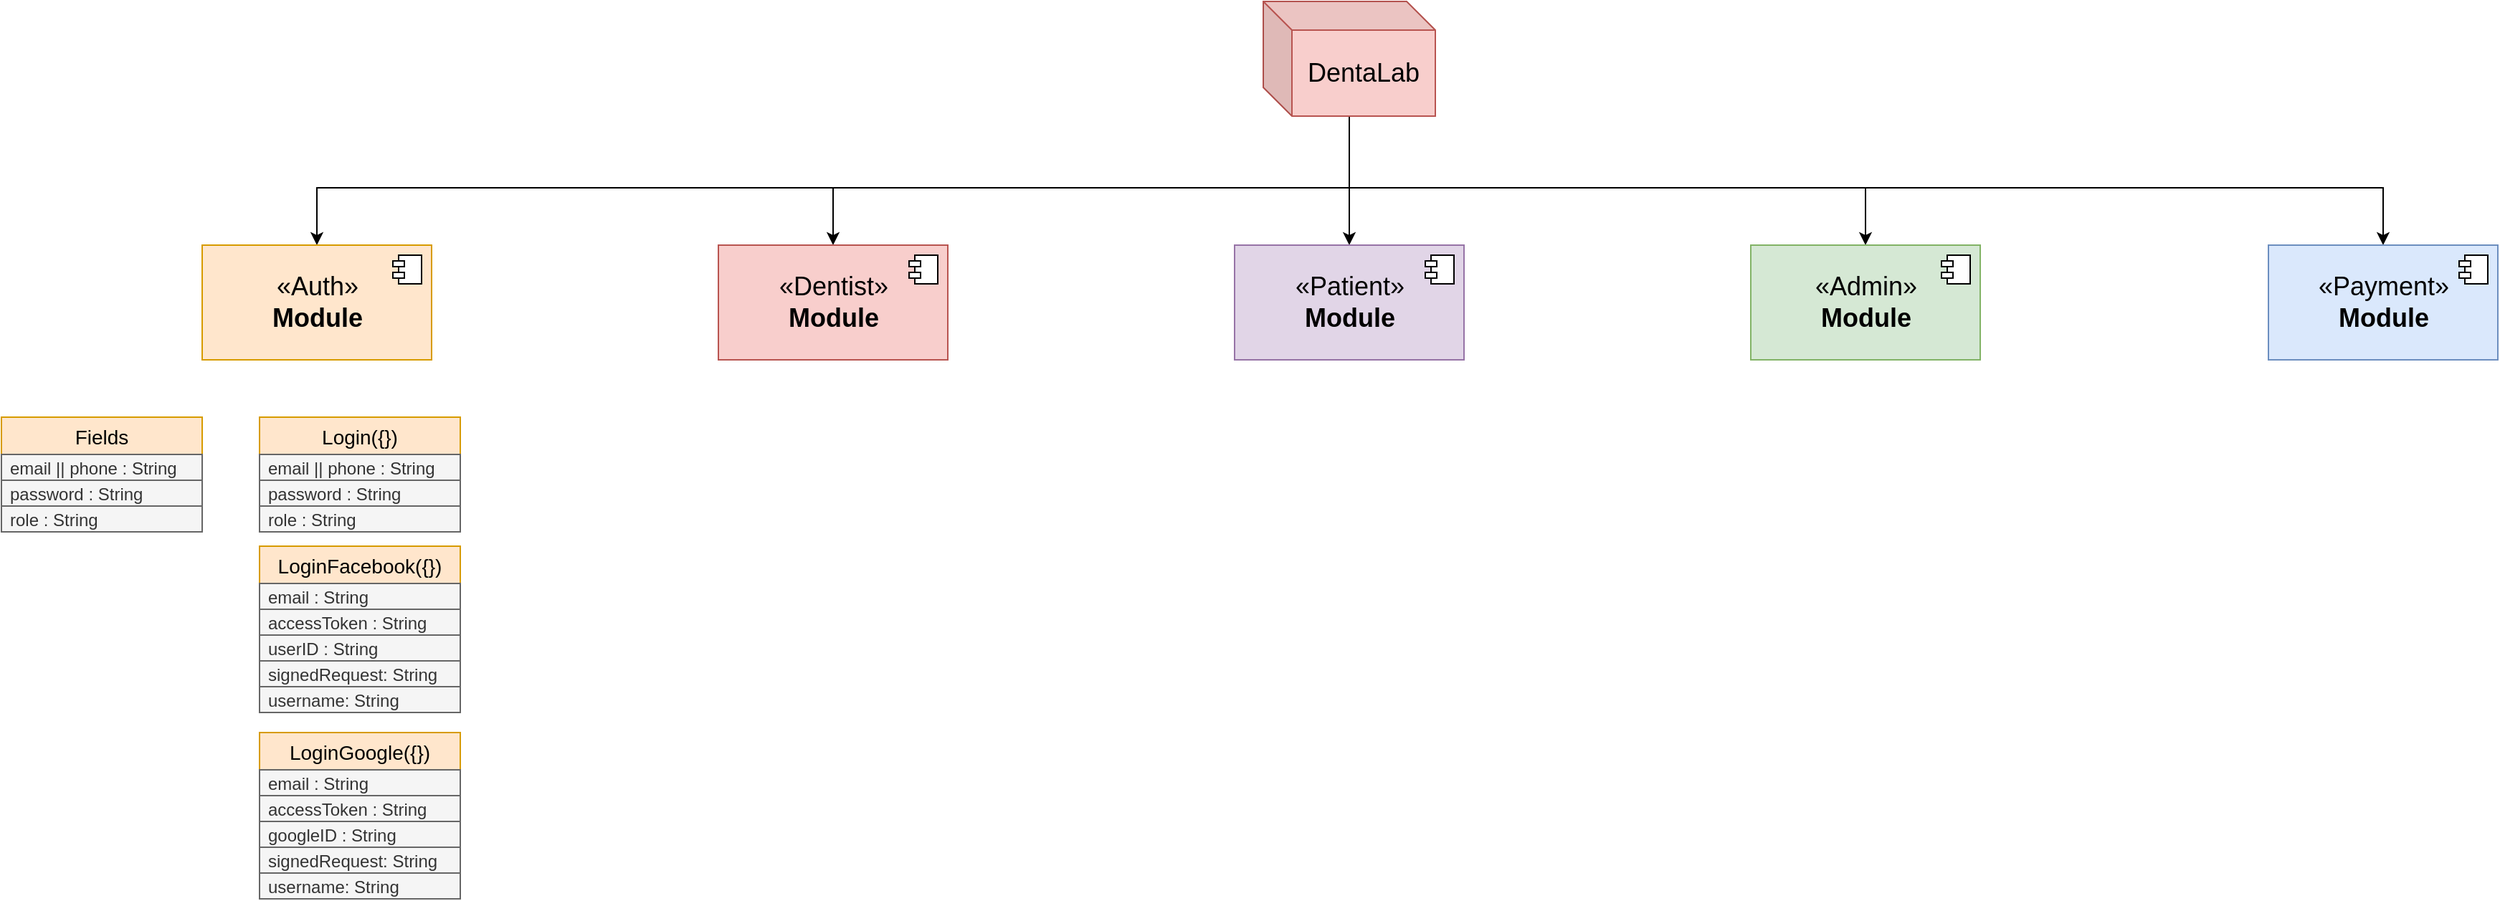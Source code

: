 <mxfile version="14.2.4" type="device"><diagram id="vifqe5oelcvgmCj6-8xp" name="Page-1"><mxGraphModel dx="2249" dy="3177" grid="1" gridSize="10" guides="1" tooltips="1" connect="1" arrows="1" fold="1" page="1" pageScale="1" pageWidth="827" pageHeight="1169" math="0" shadow="0"><root><mxCell id="0"/><mxCell id="1" parent="0"/><mxCell id="SlFlCj701k412OoLwHRb-4" style="edgeStyle=orthogonalEdgeStyle;rounded=0;orthogonalLoop=1;jettySize=auto;html=1;exitX=0.5;exitY=1;exitDx=0;exitDy=0;" edge="1" parent="1"><mxGeometry relative="1" as="geometry"><mxPoint x="-235" y="-960" as="sourcePoint"/><mxPoint x="-235" y="-960" as="targetPoint"/></mxGeometry></mxCell><mxCell id="SlFlCj701k412OoLwHRb-44" style="edgeStyle=orthogonalEdgeStyle;rounded=0;orthogonalLoop=1;jettySize=auto;html=1;fontSize=18;entryX=0.5;entryY=0;entryDx=0;entryDy=0;" edge="1" parent="1" source="SlFlCj701k412OoLwHRb-14" target="SlFlCj701k412OoLwHRb-45"><mxGeometry relative="1" as="geometry"><mxPoint x="-280" y="-1040" as="targetPoint"/><Array as="points"><mxPoint x="270" y="-1080"/><mxPoint x="-290" y="-1080"/></Array></mxGeometry></mxCell><mxCell id="SlFlCj701k412OoLwHRb-49" style="edgeStyle=orthogonalEdgeStyle;rounded=0;orthogonalLoop=1;jettySize=auto;html=1;fontSize=18;" edge="1" parent="1" source="SlFlCj701k412OoLwHRb-14" target="SlFlCj701k412OoLwHRb-47"><mxGeometry relative="1" as="geometry"><Array as="points"><mxPoint x="440" y="-1080"/><mxPoint x="80" y="-1080"/></Array></mxGeometry></mxCell><mxCell id="SlFlCj701k412OoLwHRb-59" style="edgeStyle=orthogonalEdgeStyle;rounded=0;orthogonalLoop=1;jettySize=auto;html=1;fontSize=18;" edge="1" parent="1" source="SlFlCj701k412OoLwHRb-14" target="SlFlCj701k412OoLwHRb-56"><mxGeometry relative="1" as="geometry"><Array as="points"><mxPoint x="440" y="-1080"/><mxPoint x="440" y="-1080"/></Array></mxGeometry></mxCell><mxCell id="SlFlCj701k412OoLwHRb-60" style="edgeStyle=orthogonalEdgeStyle;rounded=0;orthogonalLoop=1;jettySize=auto;html=1;fontSize=18;" edge="1" parent="1" source="SlFlCj701k412OoLwHRb-14" target="SlFlCj701k412OoLwHRb-52"><mxGeometry relative="1" as="geometry"><Array as="points"><mxPoint x="440" y="-1080"/><mxPoint x="800" y="-1080"/></Array></mxGeometry></mxCell><mxCell id="SlFlCj701k412OoLwHRb-61" style="edgeStyle=orthogonalEdgeStyle;rounded=0;orthogonalLoop=1;jettySize=auto;html=1;fontSize=18;" edge="1" parent="1" source="SlFlCj701k412OoLwHRb-14" target="SlFlCj701k412OoLwHRb-54"><mxGeometry relative="1" as="geometry"><Array as="points"><mxPoint x="440" y="-1080"/><mxPoint x="1161" y="-1080"/></Array></mxGeometry></mxCell><mxCell id="SlFlCj701k412OoLwHRb-14" value="&lt;span style=&quot;font-size: 18px&quot;&gt;DentaLab&lt;/span&gt;" style="shape=cube;whiteSpace=wrap;html=1;boundedLbl=1;backgroundOutline=1;darkOpacity=0.05;darkOpacity2=0.1;fillColor=#f8cecc;strokeColor=#b85450;" vertex="1" parent="1"><mxGeometry x="380" y="-1210" width="120" height="80" as="geometry"/></mxCell><mxCell id="SlFlCj701k412OoLwHRb-45" value="«Auth»&lt;br&gt;&lt;b&gt;Module&lt;/b&gt;" style="html=1;dropTarget=0;fontSize=18;fillColor=#ffe6cc;strokeColor=#d79b00;" vertex="1" parent="1"><mxGeometry x="-360" y="-1040" width="160" height="80" as="geometry"/></mxCell><mxCell id="SlFlCj701k412OoLwHRb-46" value="" style="shape=module;jettyWidth=8;jettyHeight=4;" vertex="1" parent="SlFlCj701k412OoLwHRb-45"><mxGeometry x="1" width="20" height="20" relative="1" as="geometry"><mxPoint x="-27" y="7" as="offset"/></mxGeometry></mxCell><mxCell id="SlFlCj701k412OoLwHRb-47" value="«Dentist»&lt;br&gt;&lt;b&gt;Module&lt;/b&gt;" style="html=1;dropTarget=0;fontSize=18;fillColor=#f8cecc;strokeColor=#b85450;" vertex="1" parent="1"><mxGeometry y="-1040" width="160" height="80" as="geometry"/></mxCell><mxCell id="SlFlCj701k412OoLwHRb-48" value="" style="shape=module;jettyWidth=8;jettyHeight=4;" vertex="1" parent="SlFlCj701k412OoLwHRb-47"><mxGeometry x="1" width="20" height="20" relative="1" as="geometry"><mxPoint x="-27" y="7" as="offset"/></mxGeometry></mxCell><mxCell id="SlFlCj701k412OoLwHRb-52" value="«Admin»&lt;br&gt;&lt;b&gt;Module&lt;/b&gt;" style="html=1;dropTarget=0;fontSize=18;fillColor=#d5e8d4;strokeColor=#82b366;" vertex="1" parent="1"><mxGeometry x="720" y="-1040" width="160" height="80" as="geometry"/></mxCell><mxCell id="SlFlCj701k412OoLwHRb-53" value="" style="shape=module;jettyWidth=8;jettyHeight=4;" vertex="1" parent="SlFlCj701k412OoLwHRb-52"><mxGeometry x="1" width="20" height="20" relative="1" as="geometry"><mxPoint x="-27" y="7" as="offset"/></mxGeometry></mxCell><mxCell id="SlFlCj701k412OoLwHRb-54" value="«Payment»&lt;br&gt;&lt;b&gt;Module&lt;/b&gt;" style="html=1;dropTarget=0;fontSize=18;fillColor=#dae8fc;strokeColor=#6c8ebf;" vertex="1" parent="1"><mxGeometry x="1081" y="-1040" width="160" height="80" as="geometry"/></mxCell><mxCell id="SlFlCj701k412OoLwHRb-55" value="" style="shape=module;jettyWidth=8;jettyHeight=4;" vertex="1" parent="SlFlCj701k412OoLwHRb-54"><mxGeometry x="1" width="20" height="20" relative="1" as="geometry"><mxPoint x="-27" y="7" as="offset"/></mxGeometry></mxCell><mxCell id="SlFlCj701k412OoLwHRb-56" value="«Patient»&lt;br&gt;&lt;b&gt;Module&lt;/b&gt;" style="html=1;dropTarget=0;fontSize=18;fillColor=#e1d5e7;strokeColor=#9673a6;" vertex="1" parent="1"><mxGeometry x="360" y="-1040" width="160" height="80" as="geometry"/></mxCell><mxCell id="SlFlCj701k412OoLwHRb-57" value="" style="shape=module;jettyWidth=8;jettyHeight=4;" vertex="1" parent="SlFlCj701k412OoLwHRb-56"><mxGeometry x="1" width="20" height="20" relative="1" as="geometry"><mxPoint x="-27" y="7" as="offset"/></mxGeometry></mxCell><mxCell id="SlFlCj701k412OoLwHRb-83" value="Fields" style="swimlane;fontStyle=0;childLayout=stackLayout;horizontal=1;startSize=26;fillColor=#ffe6cc;horizontalStack=0;resizeParent=1;resizeParentMax=0;resizeLast=0;collapsible=1;marginBottom=0;fontSize=14;strokeColor=#d79b00;" vertex="1" parent="1"><mxGeometry x="-500" y="-920" width="140" height="80" as="geometry"/></mxCell><mxCell id="SlFlCj701k412OoLwHRb-85" value="email || phone : String" style="text;strokeColor=#666666;fillColor=#f5f5f5;align=left;verticalAlign=middle;spacingLeft=4;spacingRight=4;overflow=hidden;rotatable=0;points=[[0,0.5],[1,0.5]];portConstraint=eastwest;fontColor=#333333;" vertex="1" parent="SlFlCj701k412OoLwHRb-83"><mxGeometry y="26" width="140" height="18" as="geometry"/></mxCell><mxCell id="SlFlCj701k412OoLwHRb-87" value="password : String" style="text;strokeColor=#666666;fillColor=#f5f5f5;align=left;verticalAlign=middle;spacingLeft=4;spacingRight=4;overflow=hidden;rotatable=0;points=[[0,0.5],[1,0.5]];portConstraint=eastwest;fontColor=#333333;" vertex="1" parent="SlFlCj701k412OoLwHRb-83"><mxGeometry y="44" width="140" height="18" as="geometry"/></mxCell><mxCell id="SlFlCj701k412OoLwHRb-88" value="role : String" style="text;strokeColor=#666666;fillColor=#f5f5f5;align=left;verticalAlign=middle;spacingLeft=4;spacingRight=4;overflow=hidden;rotatable=0;points=[[0,0.5],[1,0.5]];portConstraint=eastwest;fontColor=#333333;" vertex="1" parent="SlFlCj701k412OoLwHRb-83"><mxGeometry y="62" width="140" height="18" as="geometry"/></mxCell><mxCell id="SlFlCj701k412OoLwHRb-89" value="Login({})" style="swimlane;fontStyle=0;childLayout=stackLayout;horizontal=1;startSize=26;fillColor=#ffe6cc;horizontalStack=0;resizeParent=1;resizeParentMax=0;resizeLast=0;collapsible=1;marginBottom=0;fontSize=14;strokeColor=#d79b00;" vertex="1" parent="1"><mxGeometry x="-320" y="-920" width="140" height="80" as="geometry"/></mxCell><mxCell id="SlFlCj701k412OoLwHRb-90" value="email || phone : String" style="text;strokeColor=#666666;fillColor=#f5f5f5;align=left;verticalAlign=middle;spacingLeft=4;spacingRight=4;overflow=hidden;rotatable=0;points=[[0,0.5],[1,0.5]];portConstraint=eastwest;fontColor=#333333;" vertex="1" parent="SlFlCj701k412OoLwHRb-89"><mxGeometry y="26" width="140" height="18" as="geometry"/></mxCell><mxCell id="SlFlCj701k412OoLwHRb-91" value="password : String" style="text;strokeColor=#666666;fillColor=#f5f5f5;align=left;verticalAlign=middle;spacingLeft=4;spacingRight=4;overflow=hidden;rotatable=0;points=[[0,0.5],[1,0.5]];portConstraint=eastwest;fontColor=#333333;" vertex="1" parent="SlFlCj701k412OoLwHRb-89"><mxGeometry y="44" width="140" height="18" as="geometry"/></mxCell><mxCell id="SlFlCj701k412OoLwHRb-92" value="role : String" style="text;strokeColor=#666666;fillColor=#f5f5f5;align=left;verticalAlign=middle;spacingLeft=4;spacingRight=4;overflow=hidden;rotatable=0;points=[[0,0.5],[1,0.5]];portConstraint=eastwest;fontColor=#333333;" vertex="1" parent="SlFlCj701k412OoLwHRb-89"><mxGeometry y="62" width="140" height="18" as="geometry"/></mxCell><mxCell id="SlFlCj701k412OoLwHRb-93" value="LoginFacebook({})" style="swimlane;fontStyle=0;childLayout=stackLayout;horizontal=1;startSize=26;fillColor=#ffe6cc;horizontalStack=0;resizeParent=1;resizeParentMax=0;resizeLast=0;collapsible=1;marginBottom=0;fontSize=14;strokeColor=#d79b00;" vertex="1" parent="1"><mxGeometry x="-320" y="-830" width="140" height="116" as="geometry"/></mxCell><mxCell id="SlFlCj701k412OoLwHRb-94" value="email : String" style="text;strokeColor=#666666;fillColor=#f5f5f5;align=left;verticalAlign=middle;spacingLeft=4;spacingRight=4;overflow=hidden;rotatable=0;points=[[0,0.5],[1,0.5]];portConstraint=eastwest;fontColor=#333333;" vertex="1" parent="SlFlCj701k412OoLwHRb-93"><mxGeometry y="26" width="140" height="18" as="geometry"/></mxCell><mxCell id="SlFlCj701k412OoLwHRb-95" value="accessToken : String" style="text;strokeColor=#666666;fillColor=#f5f5f5;align=left;verticalAlign=middle;spacingLeft=4;spacingRight=4;overflow=hidden;rotatable=0;points=[[0,0.5],[1,0.5]];portConstraint=eastwest;fontColor=#333333;" vertex="1" parent="SlFlCj701k412OoLwHRb-93"><mxGeometry y="44" width="140" height="18" as="geometry"/></mxCell><mxCell id="SlFlCj701k412OoLwHRb-96" value="userID : String" style="text;strokeColor=#666666;fillColor=#f5f5f5;align=left;verticalAlign=middle;spacingLeft=4;spacingRight=4;overflow=hidden;rotatable=0;points=[[0,0.5],[1,0.5]];portConstraint=eastwest;fontColor=#333333;" vertex="1" parent="SlFlCj701k412OoLwHRb-93"><mxGeometry y="62" width="140" height="18" as="geometry"/></mxCell><mxCell id="SlFlCj701k412OoLwHRb-97" value="signedRequest: String" style="text;strokeColor=#666666;fillColor=#f5f5f5;align=left;verticalAlign=middle;spacingLeft=4;spacingRight=4;overflow=hidden;rotatable=0;points=[[0,0.5],[1,0.5]];portConstraint=eastwest;fontColor=#333333;" vertex="1" parent="SlFlCj701k412OoLwHRb-93"><mxGeometry y="80" width="140" height="18" as="geometry"/></mxCell><mxCell id="SlFlCj701k412OoLwHRb-98" value="username: String" style="text;strokeColor=#666666;fillColor=#f5f5f5;align=left;verticalAlign=middle;spacingLeft=4;spacingRight=4;overflow=hidden;rotatable=0;points=[[0,0.5],[1,0.5]];portConstraint=eastwest;fontColor=#333333;" vertex="1" parent="SlFlCj701k412OoLwHRb-93"><mxGeometry y="98" width="140" height="18" as="geometry"/></mxCell><mxCell id="SlFlCj701k412OoLwHRb-99" value="LoginGoogle({})" style="swimlane;fontStyle=0;childLayout=stackLayout;horizontal=1;startSize=26;fillColor=#ffe6cc;horizontalStack=0;resizeParent=1;resizeParentMax=0;resizeLast=0;collapsible=1;marginBottom=0;fontSize=14;strokeColor=#d79b00;" vertex="1" parent="1"><mxGeometry x="-320" y="-700" width="140" height="116" as="geometry"/></mxCell><mxCell id="SlFlCj701k412OoLwHRb-100" value="email : String" style="text;strokeColor=#666666;fillColor=#f5f5f5;align=left;verticalAlign=middle;spacingLeft=4;spacingRight=4;overflow=hidden;rotatable=0;points=[[0,0.5],[1,0.5]];portConstraint=eastwest;fontColor=#333333;" vertex="1" parent="SlFlCj701k412OoLwHRb-99"><mxGeometry y="26" width="140" height="18" as="geometry"/></mxCell><mxCell id="SlFlCj701k412OoLwHRb-101" value="accessToken : String" style="text;strokeColor=#666666;fillColor=#f5f5f5;align=left;verticalAlign=middle;spacingLeft=4;spacingRight=4;overflow=hidden;rotatable=0;points=[[0,0.5],[1,0.5]];portConstraint=eastwest;fontColor=#333333;" vertex="1" parent="SlFlCj701k412OoLwHRb-99"><mxGeometry y="44" width="140" height="18" as="geometry"/></mxCell><mxCell id="SlFlCj701k412OoLwHRb-102" value="googleID : String" style="text;strokeColor=#666666;fillColor=#f5f5f5;align=left;verticalAlign=middle;spacingLeft=4;spacingRight=4;overflow=hidden;rotatable=0;points=[[0,0.5],[1,0.5]];portConstraint=eastwest;fontColor=#333333;" vertex="1" parent="SlFlCj701k412OoLwHRb-99"><mxGeometry y="62" width="140" height="18" as="geometry"/></mxCell><mxCell id="SlFlCj701k412OoLwHRb-103" value="signedRequest: String" style="text;strokeColor=#666666;fillColor=#f5f5f5;align=left;verticalAlign=middle;spacingLeft=4;spacingRight=4;overflow=hidden;rotatable=0;points=[[0,0.5],[1,0.5]];portConstraint=eastwest;fontColor=#333333;" vertex="1" parent="SlFlCj701k412OoLwHRb-99"><mxGeometry y="80" width="140" height="18" as="geometry"/></mxCell><mxCell id="SlFlCj701k412OoLwHRb-104" value="username: String" style="text;strokeColor=#666666;fillColor=#f5f5f5;align=left;verticalAlign=middle;spacingLeft=4;spacingRight=4;overflow=hidden;rotatable=0;points=[[0,0.5],[1,0.5]];portConstraint=eastwest;fontColor=#333333;" vertex="1" parent="SlFlCj701k412OoLwHRb-99"><mxGeometry y="98" width="140" height="18" as="geometry"/></mxCell></root></mxGraphModel></diagram></mxfile>